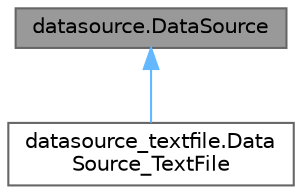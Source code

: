 digraph "datasource.DataSource"
{
 // LATEX_PDF_SIZE
  bgcolor="transparent";
  edge [fontname=Helvetica,fontsize=10,labelfontname=Helvetica,labelfontsize=10];
  node [fontname=Helvetica,fontsize=10,shape=box,height=0.2,width=0.4];
  Node1 [label="datasource.DataSource",height=0.2,width=0.4,color="gray40", fillcolor="grey60", style="filled", fontcolor="black",tooltip=" "];
  Node1 -> Node2 [dir="back",color="steelblue1",style="solid"];
  Node2 [label="datasource_textfile.Data\lSource_TextFile",height=0.2,width=0.4,color="gray40", fillcolor="white", style="filled",URL="$classdatasource__textfile_1_1_data_source___text_file.html",tooltip=" "];
}
